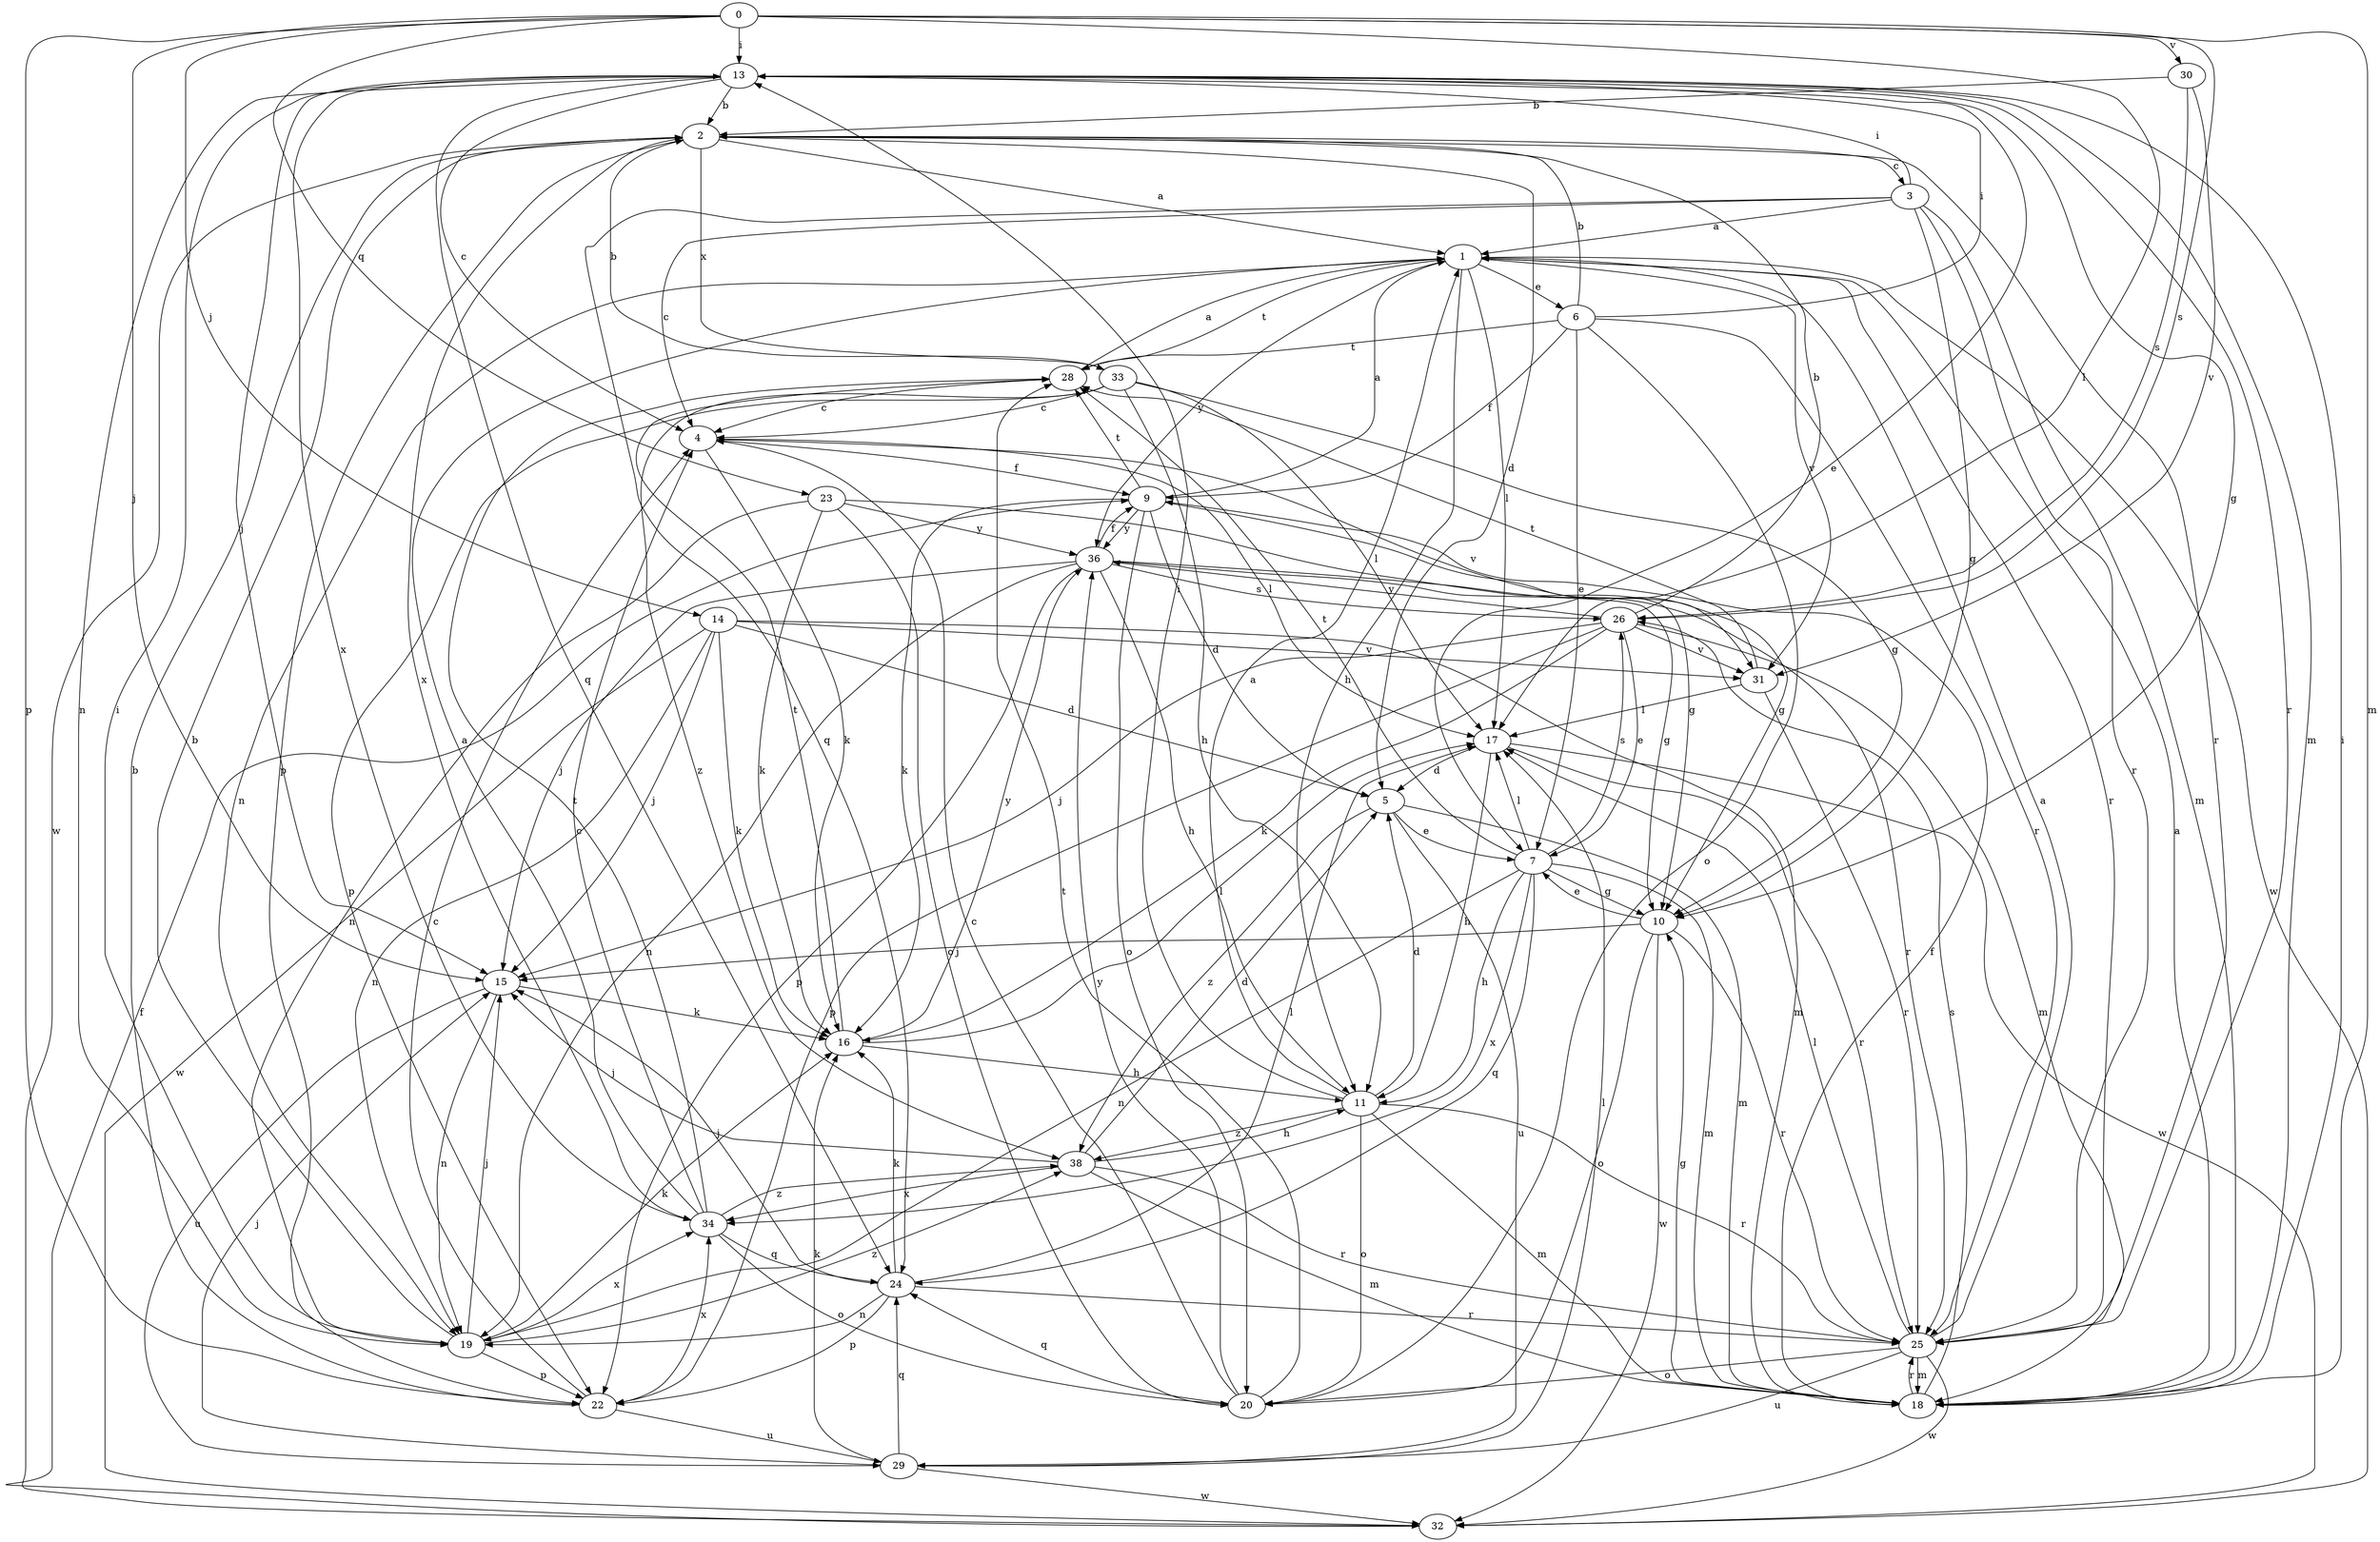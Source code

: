 strict digraph  {
0;
1;
2;
3;
4;
5;
6;
7;
9;
10;
11;
13;
14;
15;
16;
17;
18;
19;
20;
22;
23;
24;
25;
26;
28;
29;
30;
31;
32;
33;
34;
36;
38;
0 -> 13  [label=i];
0 -> 14  [label=j];
0 -> 15  [label=j];
0 -> 17  [label=l];
0 -> 18  [label=m];
0 -> 22  [label=p];
0 -> 23  [label=q];
0 -> 26  [label=s];
0 -> 30  [label=v];
1 -> 6  [label=e];
1 -> 11  [label=h];
1 -> 17  [label=l];
1 -> 19  [label=n];
1 -> 25  [label=r];
1 -> 28  [label=t];
1 -> 31  [label=v];
1 -> 32  [label=w];
1 -> 36  [label=y];
2 -> 1  [label=a];
2 -> 3  [label=c];
2 -> 5  [label=d];
2 -> 22  [label=p];
2 -> 25  [label=r];
2 -> 32  [label=w];
2 -> 33  [label=x];
2 -> 34  [label=x];
3 -> 1  [label=a];
3 -> 4  [label=c];
3 -> 10  [label=g];
3 -> 13  [label=i];
3 -> 18  [label=m];
3 -> 24  [label=q];
3 -> 25  [label=r];
4 -> 9  [label=f];
4 -> 16  [label=k];
4 -> 17  [label=l];
4 -> 31  [label=v];
5 -> 7  [label=e];
5 -> 18  [label=m];
5 -> 29  [label=u];
5 -> 38  [label=z];
6 -> 2  [label=b];
6 -> 7  [label=e];
6 -> 9  [label=f];
6 -> 13  [label=i];
6 -> 20  [label=o];
6 -> 25  [label=r];
6 -> 28  [label=t];
7 -> 10  [label=g];
7 -> 11  [label=h];
7 -> 17  [label=l];
7 -> 18  [label=m];
7 -> 19  [label=n];
7 -> 24  [label=q];
7 -> 26  [label=s];
7 -> 28  [label=t];
7 -> 34  [label=x];
9 -> 1  [label=a];
9 -> 5  [label=d];
9 -> 10  [label=g];
9 -> 16  [label=k];
9 -> 20  [label=o];
9 -> 28  [label=t];
9 -> 36  [label=y];
10 -> 7  [label=e];
10 -> 15  [label=j];
10 -> 20  [label=o];
10 -> 25  [label=r];
10 -> 32  [label=w];
11 -> 1  [label=a];
11 -> 5  [label=d];
11 -> 13  [label=i];
11 -> 18  [label=m];
11 -> 20  [label=o];
11 -> 25  [label=r];
11 -> 38  [label=z];
13 -> 2  [label=b];
13 -> 4  [label=c];
13 -> 7  [label=e];
13 -> 10  [label=g];
13 -> 15  [label=j];
13 -> 18  [label=m];
13 -> 19  [label=n];
13 -> 24  [label=q];
13 -> 25  [label=r];
13 -> 34  [label=x];
14 -> 5  [label=d];
14 -> 15  [label=j];
14 -> 16  [label=k];
14 -> 18  [label=m];
14 -> 19  [label=n];
14 -> 31  [label=v];
14 -> 32  [label=w];
15 -> 16  [label=k];
15 -> 19  [label=n];
15 -> 29  [label=u];
16 -> 11  [label=h];
16 -> 17  [label=l];
16 -> 28  [label=t];
16 -> 36  [label=y];
17 -> 5  [label=d];
17 -> 11  [label=h];
17 -> 25  [label=r];
17 -> 32  [label=w];
18 -> 1  [label=a];
18 -> 9  [label=f];
18 -> 10  [label=g];
18 -> 13  [label=i];
18 -> 25  [label=r];
18 -> 26  [label=s];
19 -> 2  [label=b];
19 -> 13  [label=i];
19 -> 15  [label=j];
19 -> 16  [label=k];
19 -> 22  [label=p];
19 -> 34  [label=x];
19 -> 38  [label=z];
20 -> 4  [label=c];
20 -> 24  [label=q];
20 -> 28  [label=t];
20 -> 36  [label=y];
22 -> 2  [label=b];
22 -> 4  [label=c];
22 -> 29  [label=u];
22 -> 34  [label=x];
23 -> 10  [label=g];
23 -> 16  [label=k];
23 -> 19  [label=n];
23 -> 20  [label=o];
23 -> 36  [label=y];
24 -> 15  [label=j];
24 -> 16  [label=k];
24 -> 17  [label=l];
24 -> 19  [label=n];
24 -> 22  [label=p];
24 -> 25  [label=r];
25 -> 1  [label=a];
25 -> 17  [label=l];
25 -> 18  [label=m];
25 -> 20  [label=o];
25 -> 29  [label=u];
25 -> 32  [label=w];
26 -> 2  [label=b];
26 -> 7  [label=e];
26 -> 15  [label=j];
26 -> 16  [label=k];
26 -> 18  [label=m];
26 -> 22  [label=p];
26 -> 31  [label=v];
26 -> 36  [label=y];
28 -> 1  [label=a];
28 -> 4  [label=c];
29 -> 15  [label=j];
29 -> 16  [label=k];
29 -> 17  [label=l];
29 -> 24  [label=q];
29 -> 32  [label=w];
30 -> 2  [label=b];
30 -> 26  [label=s];
30 -> 31  [label=v];
31 -> 17  [label=l];
31 -> 25  [label=r];
31 -> 28  [label=t];
32 -> 9  [label=f];
33 -> 2  [label=b];
33 -> 4  [label=c];
33 -> 10  [label=g];
33 -> 11  [label=h];
33 -> 17  [label=l];
33 -> 22  [label=p];
33 -> 38  [label=z];
34 -> 1  [label=a];
34 -> 4  [label=c];
34 -> 20  [label=o];
34 -> 24  [label=q];
34 -> 28  [label=t];
34 -> 38  [label=z];
36 -> 9  [label=f];
36 -> 10  [label=g];
36 -> 11  [label=h];
36 -> 15  [label=j];
36 -> 19  [label=n];
36 -> 22  [label=p];
36 -> 25  [label=r];
36 -> 26  [label=s];
38 -> 5  [label=d];
38 -> 11  [label=h];
38 -> 15  [label=j];
38 -> 18  [label=m];
38 -> 25  [label=r];
38 -> 34  [label=x];
}
